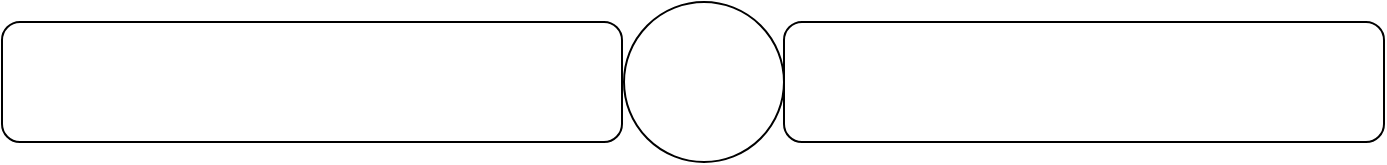 <mxfile version="@DRAWIO-VERSION@" type="github"><diagram id="3BaxXCt7VBi7gJud49L_" name="Page-1"><mxGraphModel dx="824" dy="443" grid="1" gridSize="10" guides="1" tooltips="1" connect="1" arrows="1" fold="1" page="1" pageScale="1" pageWidth="827" pageHeight="1169" math="0" shadow="0"><root><mxCell id="0"/><mxCell id="1" parent="0"/><mxCell id="b8YeZon7FZ2nFNXf_Vx8-1" value="" style="ellipse;whiteSpace=wrap;html=1;aspect=fixed;" vertex="1" parent="1"><mxGeometry x="333" y="660" width="80" height="80" as="geometry"/></mxCell><mxCell id="b8YeZon7FZ2nFNXf_Vx8-2" value="" style="rounded=1;whiteSpace=wrap;html=1;" vertex="1" parent="1"><mxGeometry x="22" y="670" width="310" height="60" as="geometry"/></mxCell><mxCell id="b8YeZon7FZ2nFNXf_Vx8-3" value="" style="rounded=1;whiteSpace=wrap;html=1;" vertex="1" parent="1"><mxGeometry x="413" y="670" width="300" height="60" as="geometry"/></mxCell></root></mxGraphModel></diagram></mxfile>
